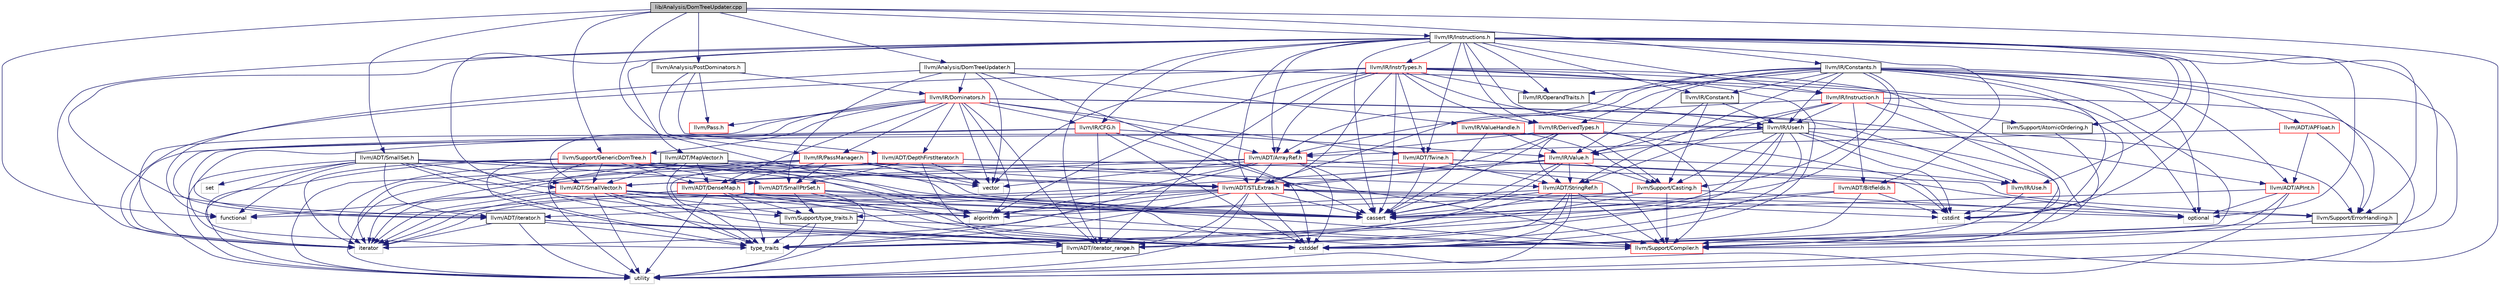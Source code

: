digraph "lib/Analysis/DomTreeUpdater.cpp"
{
 // LATEX_PDF_SIZE
  bgcolor="transparent";
  edge [fontname="Helvetica",fontsize="10",labelfontname="Helvetica",labelfontsize="10"];
  node [fontname="Helvetica",fontsize="10",shape=record];
  Node1 [label="lib/Analysis/DomTreeUpdater.cpp",height=0.2,width=0.4,color="black", fillcolor="grey75", style="filled", fontcolor="black",tooltip=" "];
  Node1 -> Node2 [color="midnightblue",fontsize="10",style="solid",fontname="Helvetica"];
  Node2 [label="llvm/Analysis/DomTreeUpdater.h",height=0.2,width=0.4,color="black",URL="$DomTreeUpdater_8h.html",tooltip=" "];
  Node2 -> Node3 [color="midnightblue",fontsize="10",style="solid",fontname="Helvetica"];
  Node3 [label="llvm/ADT/SmallPtrSet.h",height=0.2,width=0.4,color="red",URL="$SmallPtrSet_8h.html",tooltip=" "];
  Node3 -> Node7 [color="midnightblue",fontsize="10",style="solid",fontname="Helvetica"];
  Node7 [label="llvm/Support/Compiler.h",height=0.2,width=0.4,color="red",URL="$Compiler_8h.html",tooltip=" "];
  Node3 -> Node19 [color="midnightblue",fontsize="10",style="solid",fontname="Helvetica"];
  Node19 [label="llvm/Support/type_traits.h",height=0.2,width=0.4,color="black",URL="$type__traits_8h.html",tooltip=" "];
  Node19 -> Node7 [color="midnightblue",fontsize="10",style="solid",fontname="Helvetica"];
  Node19 -> Node18 [color="midnightblue",fontsize="10",style="solid",fontname="Helvetica"];
  Node18 [label="type_traits",height=0.2,width=0.4,color="grey75",tooltip=" "];
  Node19 -> Node20 [color="midnightblue",fontsize="10",style="solid",fontname="Helvetica"];
  Node20 [label="utility",height=0.2,width=0.4,color="grey75",tooltip=" "];
  Node3 -> Node17 [color="midnightblue",fontsize="10",style="solid",fontname="Helvetica"];
  Node17 [label="cassert",height=0.2,width=0.4,color="grey75",tooltip=" "];
  Node3 -> Node21 [color="midnightblue",fontsize="10",style="solid",fontname="Helvetica"];
  Node21 [label="cstddef",height=0.2,width=0.4,color="grey75",tooltip=" "];
  Node3 -> Node25 [color="midnightblue",fontsize="10",style="solid",fontname="Helvetica"];
  Node25 [label="iterator",height=0.2,width=0.4,color="grey75",tooltip=" "];
  Node3 -> Node20 [color="midnightblue",fontsize="10",style="solid",fontname="Helvetica"];
  Node2 -> Node26 [color="midnightblue",fontsize="10",style="solid",fontname="Helvetica"];
  Node26 [label="llvm/IR/Dominators.h",height=0.2,width=0.4,color="red",URL="$Dominators_8h.html",tooltip=" "];
  Node26 -> Node27 [color="midnightblue",fontsize="10",style="solid",fontname="Helvetica"];
  Node27 [label="llvm/ADT/APInt.h",height=0.2,width=0.4,color="red",URL="$APInt_8h.html",tooltip=" "];
  Node27 -> Node7 [color="midnightblue",fontsize="10",style="solid",fontname="Helvetica"];
  Node27 -> Node17 [color="midnightblue",fontsize="10",style="solid",fontname="Helvetica"];
  Node27 -> Node32 [color="midnightblue",fontsize="10",style="solid",fontname="Helvetica"];
  Node32 [label="optional",height=0.2,width=0.4,color="grey75",tooltip=" "];
  Node27 -> Node20 [color="midnightblue",fontsize="10",style="solid",fontname="Helvetica"];
  Node26 -> Node33 [color="midnightblue",fontsize="10",style="solid",fontname="Helvetica"];
  Node33 [label="llvm/ADT/ArrayRef.h",height=0.2,width=0.4,color="red",URL="$ArrayRef_8h.html",tooltip=" "];
  Node33 -> Node41 [color="midnightblue",fontsize="10",style="solid",fontname="Helvetica"];
  Node41 [label="llvm/ADT/SmallVector.h",height=0.2,width=0.4,color="red",URL="$SmallVector_8h.html",tooltip=" "];
  Node41 -> Node7 [color="midnightblue",fontsize="10",style="solid",fontname="Helvetica"];
  Node41 -> Node19 [color="midnightblue",fontsize="10",style="solid",fontname="Helvetica"];
  Node41 -> Node38 [color="midnightblue",fontsize="10",style="solid",fontname="Helvetica"];
  Node38 [label="algorithm",height=0.2,width=0.4,color="grey75",tooltip=" "];
  Node41 -> Node17 [color="midnightblue",fontsize="10",style="solid",fontname="Helvetica"];
  Node41 -> Node21 [color="midnightblue",fontsize="10",style="solid",fontname="Helvetica"];
  Node41 -> Node42 [color="midnightblue",fontsize="10",style="solid",fontname="Helvetica"];
  Node42 [label="functional",height=0.2,width=0.4,color="grey75",tooltip=" "];
  Node41 -> Node25 [color="midnightblue",fontsize="10",style="solid",fontname="Helvetica"];
  Node41 -> Node18 [color="midnightblue",fontsize="10",style="solid",fontname="Helvetica"];
  Node41 -> Node20 [color="midnightblue",fontsize="10",style="solid",fontname="Helvetica"];
  Node33 -> Node45 [color="midnightblue",fontsize="10",style="solid",fontname="Helvetica"];
  Node45 [label="llvm/ADT/STLExtras.h",height=0.2,width=0.4,color="red",URL="$STLExtras_8h.html",tooltip=" "];
  Node45 -> Node49 [color="midnightblue",fontsize="10",style="solid",fontname="Helvetica"];
  Node49 [label="llvm/ADT/iterator.h",height=0.2,width=0.4,color="black",URL="$iterator_8h.html",tooltip=" "];
  Node49 -> Node50 [color="midnightblue",fontsize="10",style="solid",fontname="Helvetica"];
  Node50 [label="llvm/ADT/iterator_range.h",height=0.2,width=0.4,color="black",URL="$iterator__range_8h.html",tooltip=" "];
  Node50 -> Node20 [color="midnightblue",fontsize="10",style="solid",fontname="Helvetica"];
  Node49 -> Node21 [color="midnightblue",fontsize="10",style="solid",fontname="Helvetica"];
  Node49 -> Node25 [color="midnightblue",fontsize="10",style="solid",fontname="Helvetica"];
  Node49 -> Node18 [color="midnightblue",fontsize="10",style="solid",fontname="Helvetica"];
  Node49 -> Node20 [color="midnightblue",fontsize="10",style="solid",fontname="Helvetica"];
  Node45 -> Node50 [color="midnightblue",fontsize="10",style="solid",fontname="Helvetica"];
  Node45 -> Node35 [color="midnightblue",fontsize="10",style="solid",fontname="Helvetica"];
  Node35 [label="llvm/Support/ErrorHandling.h",height=0.2,width=0.4,color="black",URL="$Support_2ErrorHandling_8h.html",tooltip=" "];
  Node35 -> Node7 [color="midnightblue",fontsize="10",style="solid",fontname="Helvetica"];
  Node45 -> Node38 [color="midnightblue",fontsize="10",style="solid",fontname="Helvetica"];
  Node45 -> Node17 [color="midnightblue",fontsize="10",style="solid",fontname="Helvetica"];
  Node45 -> Node21 [color="midnightblue",fontsize="10",style="solid",fontname="Helvetica"];
  Node45 -> Node6 [color="midnightblue",fontsize="10",style="solid",fontname="Helvetica"];
  Node6 [label="cstdint",height=0.2,width=0.4,color="grey75",tooltip=" "];
  Node45 -> Node42 [color="midnightblue",fontsize="10",style="solid",fontname="Helvetica"];
  Node45 -> Node25 [color="midnightblue",fontsize="10",style="solid",fontname="Helvetica"];
  Node45 -> Node32 [color="midnightblue",fontsize="10",style="solid",fontname="Helvetica"];
  Node45 -> Node18 [color="midnightblue",fontsize="10",style="solid",fontname="Helvetica"];
  Node45 -> Node20 [color="midnightblue",fontsize="10",style="solid",fontname="Helvetica"];
  Node33 -> Node7 [color="midnightblue",fontsize="10",style="solid",fontname="Helvetica"];
  Node33 -> Node38 [color="midnightblue",fontsize="10",style="solid",fontname="Helvetica"];
  Node33 -> Node17 [color="midnightblue",fontsize="10",style="solid",fontname="Helvetica"];
  Node33 -> Node21 [color="midnightblue",fontsize="10",style="solid",fontname="Helvetica"];
  Node33 -> Node25 [color="midnightblue",fontsize="10",style="solid",fontname="Helvetica"];
  Node33 -> Node18 [color="midnightblue",fontsize="10",style="solid",fontname="Helvetica"];
  Node33 -> Node52 [color="midnightblue",fontsize="10",style="solid",fontname="Helvetica"];
  Node52 [label="vector",height=0.2,width=0.4,color="grey75",tooltip=" "];
  Node26 -> Node53 [color="midnightblue",fontsize="10",style="solid",fontname="Helvetica"];
  Node53 [label="llvm/ADT/DenseMap.h",height=0.2,width=0.4,color="red",URL="$DenseMap_8h.html",tooltip=" "];
  Node53 -> Node7 [color="midnightblue",fontsize="10",style="solid",fontname="Helvetica"];
  Node53 -> Node19 [color="midnightblue",fontsize="10",style="solid",fontname="Helvetica"];
  Node53 -> Node38 [color="midnightblue",fontsize="10",style="solid",fontname="Helvetica"];
  Node53 -> Node17 [color="midnightblue",fontsize="10",style="solid",fontname="Helvetica"];
  Node53 -> Node21 [color="midnightblue",fontsize="10",style="solid",fontname="Helvetica"];
  Node53 -> Node25 [color="midnightblue",fontsize="10",style="solid",fontname="Helvetica"];
  Node53 -> Node18 [color="midnightblue",fontsize="10",style="solid",fontname="Helvetica"];
  Node53 -> Node20 [color="midnightblue",fontsize="10",style="solid",fontname="Helvetica"];
  Node26 -> Node58 [color="midnightblue",fontsize="10",style="solid",fontname="Helvetica"];
  Node58 [label="llvm/ADT/DepthFirstIterator.h",height=0.2,width=0.4,color="red",URL="$DepthFirstIterator_8h.html",tooltip=" "];
  Node58 -> Node3 [color="midnightblue",fontsize="10",style="solid",fontname="Helvetica"];
  Node58 -> Node50 [color="midnightblue",fontsize="10",style="solid",fontname="Helvetica"];
  Node58 -> Node25 [color="midnightblue",fontsize="10",style="solid",fontname="Helvetica"];
  Node58 -> Node32 [color="midnightblue",fontsize="10",style="solid",fontname="Helvetica"];
  Node58 -> Node20 [color="midnightblue",fontsize="10",style="solid",fontname="Helvetica"];
  Node58 -> Node52 [color="midnightblue",fontsize="10",style="solid",fontname="Helvetica"];
  Node26 -> Node41 [color="midnightblue",fontsize="10",style="solid",fontname="Helvetica"];
  Node26 -> Node61 [color="midnightblue",fontsize="10",style="solid",fontname="Helvetica"];
  Node61 [label="llvm/ADT/Twine.h",height=0.2,width=0.4,color="red",URL="$Twine_8h.html",tooltip=" "];
  Node61 -> Node41 [color="midnightblue",fontsize="10",style="solid",fontname="Helvetica"];
  Node61 -> Node62 [color="midnightblue",fontsize="10",style="solid",fontname="Helvetica"];
  Node62 [label="llvm/ADT/StringRef.h",height=0.2,width=0.4,color="red",URL="$StringRef_8h.html",tooltip=" "];
  Node62 -> Node50 [color="midnightblue",fontsize="10",style="solid",fontname="Helvetica"];
  Node62 -> Node7 [color="midnightblue",fontsize="10",style="solid",fontname="Helvetica"];
  Node62 -> Node38 [color="midnightblue",fontsize="10",style="solid",fontname="Helvetica"];
  Node62 -> Node17 [color="midnightblue",fontsize="10",style="solid",fontname="Helvetica"];
  Node62 -> Node21 [color="midnightblue",fontsize="10",style="solid",fontname="Helvetica"];
  Node62 -> Node18 [color="midnightblue",fontsize="10",style="solid",fontname="Helvetica"];
  Node62 -> Node20 [color="midnightblue",fontsize="10",style="solid",fontname="Helvetica"];
  Node61 -> Node35 [color="midnightblue",fontsize="10",style="solid",fontname="Helvetica"];
  Node61 -> Node17 [color="midnightblue",fontsize="10",style="solid",fontname="Helvetica"];
  Node61 -> Node6 [color="midnightblue",fontsize="10",style="solid",fontname="Helvetica"];
  Node26 -> Node50 [color="midnightblue",fontsize="10",style="solid",fontname="Helvetica"];
  Node26 -> Node95 [color="midnightblue",fontsize="10",style="solid",fontname="Helvetica"];
  Node95 [label="llvm/IR/CFG.h",height=0.2,width=0.4,color="red",URL="$IR_2CFG_8h.html",tooltip=" "];
  Node95 -> Node49 [color="midnightblue",fontsize="10",style="solid",fontname="Helvetica"];
  Node95 -> Node50 [color="midnightblue",fontsize="10",style="solid",fontname="Helvetica"];
  Node95 -> Node85 [color="midnightblue",fontsize="10",style="solid",fontname="Helvetica"];
  Node85 [label="llvm/IR/Value.h",height=0.2,width=0.4,color="red",URL="$Value_8h.html",tooltip=" "];
  Node85 -> Node45 [color="midnightblue",fontsize="10",style="solid",fontname="Helvetica"];
  Node85 -> Node62 [color="midnightblue",fontsize="10",style="solid",fontname="Helvetica"];
  Node85 -> Node50 [color="midnightblue",fontsize="10",style="solid",fontname="Helvetica"];
  Node85 -> Node83 [color="midnightblue",fontsize="10",style="solid",fontname="Helvetica"];
  Node83 [label="llvm/IR/Use.h",height=0.2,width=0.4,color="red",URL="$Use_8h.html",tooltip=" "];
  Node83 -> Node7 [color="midnightblue",fontsize="10",style="solid",fontname="Helvetica"];
  Node85 -> Node80 [color="midnightblue",fontsize="10",style="solid",fontname="Helvetica"];
  Node80 [label="llvm/Support/Casting.h",height=0.2,width=0.4,color="red",URL="$Casting_8h.html",tooltip=" "];
  Node80 -> Node7 [color="midnightblue",fontsize="10",style="solid",fontname="Helvetica"];
  Node80 -> Node19 [color="midnightblue",fontsize="10",style="solid",fontname="Helvetica"];
  Node80 -> Node17 [color="midnightblue",fontsize="10",style="solid",fontname="Helvetica"];
  Node80 -> Node32 [color="midnightblue",fontsize="10",style="solid",fontname="Helvetica"];
  Node80 -> Node18 [color="midnightblue",fontsize="10",style="solid",fontname="Helvetica"];
  Node85 -> Node17 [color="midnightblue",fontsize="10",style="solid",fontname="Helvetica"];
  Node85 -> Node25 [color="midnightblue",fontsize="10",style="solid",fontname="Helvetica"];
  Node95 -> Node17 [color="midnightblue",fontsize="10",style="solid",fontname="Helvetica"];
  Node95 -> Node21 [color="midnightblue",fontsize="10",style="solid",fontname="Helvetica"];
  Node95 -> Node25 [color="midnightblue",fontsize="10",style="solid",fontname="Helvetica"];
  Node26 -> Node117 [color="midnightblue",fontsize="10",style="solid",fontname="Helvetica"];
  Node117 [label="llvm/IR/PassManager.h",height=0.2,width=0.4,color="red",URL="$PassManager_8h.html",tooltip=" "];
  Node117 -> Node53 [color="midnightblue",fontsize="10",style="solid",fontname="Helvetica"];
  Node117 -> Node45 [color="midnightblue",fontsize="10",style="solid",fontname="Helvetica"];
  Node117 -> Node3 [color="midnightblue",fontsize="10",style="solid",fontname="Helvetica"];
  Node117 -> Node62 [color="midnightblue",fontsize="10",style="solid",fontname="Helvetica"];
  Node117 -> Node17 [color="midnightblue",fontsize="10",style="solid",fontname="Helvetica"];
  Node117 -> Node25 [color="midnightblue",fontsize="10",style="solid",fontname="Helvetica"];
  Node117 -> Node18 [color="midnightblue",fontsize="10",style="solid",fontname="Helvetica"];
  Node117 -> Node20 [color="midnightblue",fontsize="10",style="solid",fontname="Helvetica"];
  Node117 -> Node52 [color="midnightblue",fontsize="10",style="solid",fontname="Helvetica"];
  Node26 -> Node83 [color="midnightblue",fontsize="10",style="solid",fontname="Helvetica"];
  Node26 -> Node145 [color="midnightblue",fontsize="10",style="solid",fontname="Helvetica"];
  Node145 [label="llvm/Pass.h",height=0.2,width=0.4,color="red",URL="$Pass_8h.html",tooltip=" "];
  Node26 -> Node158 [color="midnightblue",fontsize="10",style="solid",fontname="Helvetica"];
  Node158 [label="llvm/Support/GenericDomTree.h",height=0.2,width=0.4,color="red",URL="$GenericDomTree_8h.html",tooltip=" "];
  Node158 -> Node53 [color="midnightblue",fontsize="10",style="solid",fontname="Helvetica"];
  Node158 -> Node45 [color="midnightblue",fontsize="10",style="solid",fontname="Helvetica"];
  Node158 -> Node3 [color="midnightblue",fontsize="10",style="solid",fontname="Helvetica"];
  Node158 -> Node41 [color="midnightblue",fontsize="10",style="solid",fontname="Helvetica"];
  Node158 -> Node38 [color="midnightblue",fontsize="10",style="solid",fontname="Helvetica"];
  Node158 -> Node17 [color="midnightblue",fontsize="10",style="solid",fontname="Helvetica"];
  Node158 -> Node21 [color="midnightblue",fontsize="10",style="solid",fontname="Helvetica"];
  Node158 -> Node25 [color="midnightblue",fontsize="10",style="solid",fontname="Helvetica"];
  Node158 -> Node18 [color="midnightblue",fontsize="10",style="solid",fontname="Helvetica"];
  Node158 -> Node20 [color="midnightblue",fontsize="10",style="solid",fontname="Helvetica"];
  Node26 -> Node38 [color="midnightblue",fontsize="10",style="solid",fontname="Helvetica"];
  Node26 -> Node20 [color="midnightblue",fontsize="10",style="solid",fontname="Helvetica"];
  Node26 -> Node52 [color="midnightblue",fontsize="10",style="solid",fontname="Helvetica"];
  Node2 -> Node161 [color="midnightblue",fontsize="10",style="solid",fontname="Helvetica"];
  Node161 [label="llvm/IR/ValueHandle.h",height=0.2,width=0.4,color="red",URL="$ValueHandle_8h.html",tooltip=" "];
  Node161 -> Node85 [color="midnightblue",fontsize="10",style="solid",fontname="Helvetica"];
  Node161 -> Node80 [color="midnightblue",fontsize="10",style="solid",fontname="Helvetica"];
  Node161 -> Node17 [color="midnightblue",fontsize="10",style="solid",fontname="Helvetica"];
  Node2 -> Node7 [color="midnightblue",fontsize="10",style="solid",fontname="Helvetica"];
  Node2 -> Node21 [color="midnightblue",fontsize="10",style="solid",fontname="Helvetica"];
  Node2 -> Node42 [color="midnightblue",fontsize="10",style="solid",fontname="Helvetica"];
  Node2 -> Node52 [color="midnightblue",fontsize="10",style="solid",fontname="Helvetica"];
  Node1 -> Node162 [color="midnightblue",fontsize="10",style="solid",fontname="Helvetica"];
  Node162 [label="llvm/ADT/SmallSet.h",height=0.2,width=0.4,color="black",URL="$SmallSet_8h.html",tooltip=" "];
  Node162 -> Node3 [color="midnightblue",fontsize="10",style="solid",fontname="Helvetica"];
  Node162 -> Node41 [color="midnightblue",fontsize="10",style="solid",fontname="Helvetica"];
  Node162 -> Node45 [color="midnightblue",fontsize="10",style="solid",fontname="Helvetica"];
  Node162 -> Node49 [color="midnightblue",fontsize="10",style="solid",fontname="Helvetica"];
  Node162 -> Node7 [color="midnightblue",fontsize="10",style="solid",fontname="Helvetica"];
  Node162 -> Node19 [color="midnightblue",fontsize="10",style="solid",fontname="Helvetica"];
  Node162 -> Node21 [color="midnightblue",fontsize="10",style="solid",fontname="Helvetica"];
  Node162 -> Node42 [color="midnightblue",fontsize="10",style="solid",fontname="Helvetica"];
  Node162 -> Node104 [color="midnightblue",fontsize="10",style="solid",fontname="Helvetica"];
  Node104 [label="set",height=0.2,width=0.4,color="grey75",tooltip=" "];
  Node162 -> Node18 [color="midnightblue",fontsize="10",style="solid",fontname="Helvetica"];
  Node162 -> Node20 [color="midnightblue",fontsize="10",style="solid",fontname="Helvetica"];
  Node1 -> Node163 [color="midnightblue",fontsize="10",style="solid",fontname="Helvetica"];
  Node163 [label="llvm/Analysis/PostDominators.h",height=0.2,width=0.4,color="black",URL="$PostDominators_8h.html",tooltip=" "];
  Node163 -> Node58 [color="midnightblue",fontsize="10",style="solid",fontname="Helvetica"];
  Node163 -> Node26 [color="midnightblue",fontsize="10",style="solid",fontname="Helvetica"];
  Node163 -> Node117 [color="midnightblue",fontsize="10",style="solid",fontname="Helvetica"];
  Node163 -> Node145 [color="midnightblue",fontsize="10",style="solid",fontname="Helvetica"];
  Node1 -> Node164 [color="midnightblue",fontsize="10",style="solid",fontname="Helvetica"];
  Node164 [label="llvm/IR/Constants.h",height=0.2,width=0.4,color="black",URL="$Constants_8h.html",tooltip=" "];
  Node164 -> Node165 [color="midnightblue",fontsize="10",style="solid",fontname="Helvetica"];
  Node165 [label="llvm/ADT/APFloat.h",height=0.2,width=0.4,color="red",URL="$APFloat_8h.html",tooltip=" "];
  Node165 -> Node27 [color="midnightblue",fontsize="10",style="solid",fontname="Helvetica"];
  Node165 -> Node33 [color="midnightblue",fontsize="10",style="solid",fontname="Helvetica"];
  Node165 -> Node35 [color="midnightblue",fontsize="10",style="solid",fontname="Helvetica"];
  Node164 -> Node27 [color="midnightblue",fontsize="10",style="solid",fontname="Helvetica"];
  Node164 -> Node33 [color="midnightblue",fontsize="10",style="solid",fontname="Helvetica"];
  Node164 -> Node45 [color="midnightblue",fontsize="10",style="solid",fontname="Helvetica"];
  Node164 -> Node62 [color="midnightblue",fontsize="10",style="solid",fontname="Helvetica"];
  Node164 -> Node81 [color="midnightblue",fontsize="10",style="solid",fontname="Helvetica"];
  Node81 [label="llvm/IR/Constant.h",height=0.2,width=0.4,color="black",URL="$Constant_8h.html",tooltip=" "];
  Node81 -> Node82 [color="midnightblue",fontsize="10",style="solid",fontname="Helvetica"];
  Node82 [label="llvm/IR/User.h",height=0.2,width=0.4,color="black",URL="$User_8h.html",tooltip=" "];
  Node82 -> Node49 [color="midnightblue",fontsize="10",style="solid",fontname="Helvetica"];
  Node82 -> Node50 [color="midnightblue",fontsize="10",style="solid",fontname="Helvetica"];
  Node82 -> Node83 [color="midnightblue",fontsize="10",style="solid",fontname="Helvetica"];
  Node82 -> Node85 [color="midnightblue",fontsize="10",style="solid",fontname="Helvetica"];
  Node82 -> Node80 [color="midnightblue",fontsize="10",style="solid",fontname="Helvetica"];
  Node82 -> Node7 [color="midnightblue",fontsize="10",style="solid",fontname="Helvetica"];
  Node82 -> Node35 [color="midnightblue",fontsize="10",style="solid",fontname="Helvetica"];
  Node82 -> Node17 [color="midnightblue",fontsize="10",style="solid",fontname="Helvetica"];
  Node82 -> Node21 [color="midnightblue",fontsize="10",style="solid",fontname="Helvetica"];
  Node82 -> Node6 [color="midnightblue",fontsize="10",style="solid",fontname="Helvetica"];
  Node82 -> Node25 [color="midnightblue",fontsize="10",style="solid",fontname="Helvetica"];
  Node81 -> Node85 [color="midnightblue",fontsize="10",style="solid",fontname="Helvetica"];
  Node81 -> Node80 [color="midnightblue",fontsize="10",style="solid",fontname="Helvetica"];
  Node164 -> Node107 [color="midnightblue",fontsize="10",style="solid",fontname="Helvetica"];
  Node107 [label="llvm/IR/DerivedTypes.h",height=0.2,width=0.4,color="red",URL="$DerivedTypes_8h.html",tooltip=" "];
  Node107 -> Node33 [color="midnightblue",fontsize="10",style="solid",fontname="Helvetica"];
  Node107 -> Node45 [color="midnightblue",fontsize="10",style="solid",fontname="Helvetica"];
  Node107 -> Node62 [color="midnightblue",fontsize="10",style="solid",fontname="Helvetica"];
  Node107 -> Node80 [color="midnightblue",fontsize="10",style="solid",fontname="Helvetica"];
  Node107 -> Node7 [color="midnightblue",fontsize="10",style="solid",fontname="Helvetica"];
  Node107 -> Node17 [color="midnightblue",fontsize="10",style="solid",fontname="Helvetica"];
  Node107 -> Node6 [color="midnightblue",fontsize="10",style="solid",fontname="Helvetica"];
  Node164 -> Node116 [color="midnightblue",fontsize="10",style="solid",fontname="Helvetica"];
  Node116 [label="llvm/IR/OperandTraits.h",height=0.2,width=0.4,color="black",URL="$OperandTraits_8h.html",tooltip=" "];
  Node116 -> Node82 [color="midnightblue",fontsize="10",style="solid",fontname="Helvetica"];
  Node164 -> Node82 [color="midnightblue",fontsize="10",style="solid",fontname="Helvetica"];
  Node164 -> Node85 [color="midnightblue",fontsize="10",style="solid",fontname="Helvetica"];
  Node164 -> Node80 [color="midnightblue",fontsize="10",style="solid",fontname="Helvetica"];
  Node164 -> Node7 [color="midnightblue",fontsize="10",style="solid",fontname="Helvetica"];
  Node164 -> Node35 [color="midnightblue",fontsize="10",style="solid",fontname="Helvetica"];
  Node164 -> Node17 [color="midnightblue",fontsize="10",style="solid",fontname="Helvetica"];
  Node164 -> Node21 [color="midnightblue",fontsize="10",style="solid",fontname="Helvetica"];
  Node164 -> Node6 [color="midnightblue",fontsize="10",style="solid",fontname="Helvetica"];
  Node164 -> Node32 [color="midnightblue",fontsize="10",style="solid",fontname="Helvetica"];
  Node1 -> Node168 [color="midnightblue",fontsize="10",style="solid",fontname="Helvetica"];
  Node168 [label="llvm/IR/Instructions.h",height=0.2,width=0.4,color="black",URL="$Instructions_8h.html",tooltip=" "];
  Node168 -> Node33 [color="midnightblue",fontsize="10",style="solid",fontname="Helvetica"];
  Node168 -> Node75 [color="midnightblue",fontsize="10",style="solid",fontname="Helvetica"];
  Node75 [label="llvm/ADT/Bitfields.h",height=0.2,width=0.4,color="red",URL="$Bitfields_8h.html",tooltip=" "];
  Node75 -> Node17 [color="midnightblue",fontsize="10",style="solid",fontname="Helvetica"];
  Node75 -> Node21 [color="midnightblue",fontsize="10",style="solid",fontname="Helvetica"];
  Node75 -> Node6 [color="midnightblue",fontsize="10",style="solid",fontname="Helvetica"];
  Node75 -> Node18 [color="midnightblue",fontsize="10",style="solid",fontname="Helvetica"];
  Node168 -> Node169 [color="midnightblue",fontsize="10",style="solid",fontname="Helvetica"];
  Node169 [label="llvm/ADT/MapVector.h",height=0.2,width=0.4,color="black",URL="$MapVector_8h.html",tooltip=" "];
  Node169 -> Node53 [color="midnightblue",fontsize="10",style="solid",fontname="Helvetica"];
  Node169 -> Node41 [color="midnightblue",fontsize="10",style="solid",fontname="Helvetica"];
  Node169 -> Node17 [color="midnightblue",fontsize="10",style="solid",fontname="Helvetica"];
  Node169 -> Node21 [color="midnightblue",fontsize="10",style="solid",fontname="Helvetica"];
  Node169 -> Node25 [color="midnightblue",fontsize="10",style="solid",fontname="Helvetica"];
  Node169 -> Node18 [color="midnightblue",fontsize="10",style="solid",fontname="Helvetica"];
  Node169 -> Node20 [color="midnightblue",fontsize="10",style="solid",fontname="Helvetica"];
  Node169 -> Node52 [color="midnightblue",fontsize="10",style="solid",fontname="Helvetica"];
  Node168 -> Node45 [color="midnightblue",fontsize="10",style="solid",fontname="Helvetica"];
  Node168 -> Node41 [color="midnightblue",fontsize="10",style="solid",fontname="Helvetica"];
  Node168 -> Node61 [color="midnightblue",fontsize="10",style="solid",fontname="Helvetica"];
  Node168 -> Node49 [color="midnightblue",fontsize="10",style="solid",fontname="Helvetica"];
  Node168 -> Node50 [color="midnightblue",fontsize="10",style="solid",fontname="Helvetica"];
  Node168 -> Node95 [color="midnightblue",fontsize="10",style="solid",fontname="Helvetica"];
  Node168 -> Node81 [color="midnightblue",fontsize="10",style="solid",fontname="Helvetica"];
  Node168 -> Node107 [color="midnightblue",fontsize="10",style="solid",fontname="Helvetica"];
  Node168 -> Node170 [color="midnightblue",fontsize="10",style="solid",fontname="Helvetica"];
  Node170 [label="llvm/IR/InstrTypes.h",height=0.2,width=0.4,color="red",URL="$InstrTypes_8h.html",tooltip=" "];
  Node170 -> Node33 [color="midnightblue",fontsize="10",style="solid",fontname="Helvetica"];
  Node170 -> Node45 [color="midnightblue",fontsize="10",style="solid",fontname="Helvetica"];
  Node170 -> Node61 [color="midnightblue",fontsize="10",style="solid",fontname="Helvetica"];
  Node170 -> Node50 [color="midnightblue",fontsize="10",style="solid",fontname="Helvetica"];
  Node170 -> Node107 [color="midnightblue",fontsize="10",style="solid",fontname="Helvetica"];
  Node170 -> Node74 [color="midnightblue",fontsize="10",style="solid",fontname="Helvetica"];
  Node74 [label="llvm/IR/Instruction.h",height=0.2,width=0.4,color="red",URL="$IR_2Instruction_8h.html",tooltip=" "];
  Node74 -> Node33 [color="midnightblue",fontsize="10",style="solid",fontname="Helvetica"];
  Node74 -> Node75 [color="midnightblue",fontsize="10",style="solid",fontname="Helvetica"];
  Node74 -> Node62 [color="midnightblue",fontsize="10",style="solid",fontname="Helvetica"];
  Node74 -> Node82 [color="midnightblue",fontsize="10",style="solid",fontname="Helvetica"];
  Node74 -> Node85 [color="midnightblue",fontsize="10",style="solid",fontname="Helvetica"];
  Node74 -> Node93 [color="midnightblue",fontsize="10",style="solid",fontname="Helvetica"];
  Node93 [label="llvm/Support/AtomicOrdering.h",height=0.2,width=0.4,color="black",URL="$AtomicOrdering_8h.html",tooltip=" "];
  Node93 -> Node21 [color="midnightblue",fontsize="10",style="solid",fontname="Helvetica"];
  Node74 -> Node6 [color="midnightblue",fontsize="10",style="solid",fontname="Helvetica"];
  Node74 -> Node20 [color="midnightblue",fontsize="10",style="solid",fontname="Helvetica"];
  Node170 -> Node116 [color="midnightblue",fontsize="10",style="solid",fontname="Helvetica"];
  Node170 -> Node82 [color="midnightblue",fontsize="10",style="solid",fontname="Helvetica"];
  Node170 -> Node38 [color="midnightblue",fontsize="10",style="solid",fontname="Helvetica"];
  Node170 -> Node17 [color="midnightblue",fontsize="10",style="solid",fontname="Helvetica"];
  Node170 -> Node21 [color="midnightblue",fontsize="10",style="solid",fontname="Helvetica"];
  Node170 -> Node6 [color="midnightblue",fontsize="10",style="solid",fontname="Helvetica"];
  Node170 -> Node25 [color="midnightblue",fontsize="10",style="solid",fontname="Helvetica"];
  Node170 -> Node32 [color="midnightblue",fontsize="10",style="solid",fontname="Helvetica"];
  Node170 -> Node52 [color="midnightblue",fontsize="10",style="solid",fontname="Helvetica"];
  Node168 -> Node74 [color="midnightblue",fontsize="10",style="solid",fontname="Helvetica"];
  Node168 -> Node116 [color="midnightblue",fontsize="10",style="solid",fontname="Helvetica"];
  Node168 -> Node83 [color="midnightblue",fontsize="10",style="solid",fontname="Helvetica"];
  Node168 -> Node82 [color="midnightblue",fontsize="10",style="solid",fontname="Helvetica"];
  Node168 -> Node93 [color="midnightblue",fontsize="10",style="solid",fontname="Helvetica"];
  Node168 -> Node35 [color="midnightblue",fontsize="10",style="solid",fontname="Helvetica"];
  Node168 -> Node17 [color="midnightblue",fontsize="10",style="solid",fontname="Helvetica"];
  Node168 -> Node21 [color="midnightblue",fontsize="10",style="solid",fontname="Helvetica"];
  Node168 -> Node6 [color="midnightblue",fontsize="10",style="solid",fontname="Helvetica"];
  Node168 -> Node25 [color="midnightblue",fontsize="10",style="solid",fontname="Helvetica"];
  Node168 -> Node32 [color="midnightblue",fontsize="10",style="solid",fontname="Helvetica"];
  Node1 -> Node158 [color="midnightblue",fontsize="10",style="solid",fontname="Helvetica"];
  Node1 -> Node38 [color="midnightblue",fontsize="10",style="solid",fontname="Helvetica"];
  Node1 -> Node42 [color="midnightblue",fontsize="10",style="solid",fontname="Helvetica"];
  Node1 -> Node20 [color="midnightblue",fontsize="10",style="solid",fontname="Helvetica"];
}
